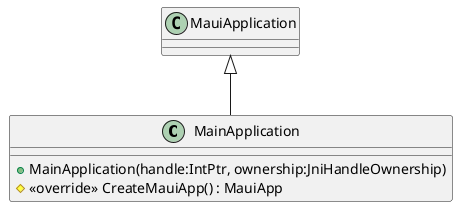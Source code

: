@startuml
class MainApplication {
    + MainApplication(handle:IntPtr, ownership:JniHandleOwnership)
    # <<override>> CreateMauiApp() : MauiApp
}
MauiApplication <|-- MainApplication
@enduml
